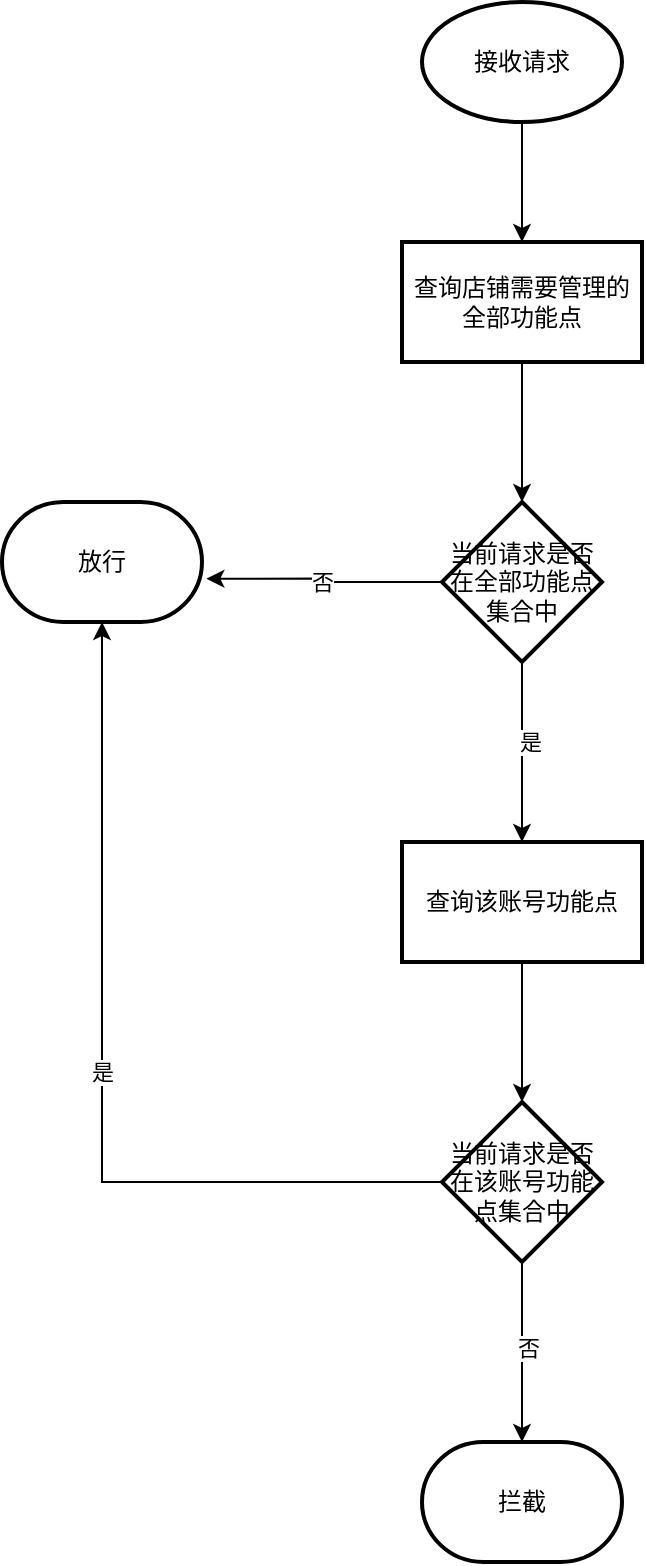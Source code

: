 <mxfile version="20.2.7" type="github">
  <diagram id="prtHgNgQTEPvFCAcTncT" name="Page-1">
    <mxGraphModel dx="811" dy="1188" grid="1" gridSize="10" guides="1" tooltips="1" connect="1" arrows="1" fold="1" page="1" pageScale="1" pageWidth="827" pageHeight="1169" math="0" shadow="0">
      <root>
        <mxCell id="0" />
        <mxCell id="1" parent="0" />
        <mxCell id="p92eHHjYNTa7er7wWZSy-7" value="" style="edgeStyle=orthogonalEdgeStyle;rounded=0;orthogonalLoop=1;jettySize=auto;html=1;" edge="1" parent="1" source="p92eHHjYNTa7er7wWZSy-4" target="p92eHHjYNTa7er7wWZSy-6">
          <mxGeometry relative="1" as="geometry" />
        </mxCell>
        <mxCell id="p92eHHjYNTa7er7wWZSy-4" value="查询店铺需要管理的全部功能点" style="whiteSpace=wrap;html=1;strokeWidth=2;" vertex="1" parent="1">
          <mxGeometry x="260" y="190" width="120" height="60" as="geometry" />
        </mxCell>
        <mxCell id="p92eHHjYNTa7er7wWZSy-9" value="" style="edgeStyle=orthogonalEdgeStyle;rounded=0;orthogonalLoop=1;jettySize=auto;html=1;" edge="1" parent="1" source="p92eHHjYNTa7er7wWZSy-6" target="p92eHHjYNTa7er7wWZSy-8">
          <mxGeometry relative="1" as="geometry" />
        </mxCell>
        <mxCell id="p92eHHjYNTa7er7wWZSy-23" value="是" style="edgeLabel;html=1;align=center;verticalAlign=middle;resizable=0;points=[];" vertex="1" connectable="0" parent="p92eHHjYNTa7er7wWZSy-9">
          <mxGeometry x="-0.125" y="4" relative="1" as="geometry">
            <mxPoint as="offset" />
          </mxGeometry>
        </mxCell>
        <mxCell id="p92eHHjYNTa7er7wWZSy-11" value="否" style="edgeStyle=orthogonalEdgeStyle;rounded=0;orthogonalLoop=1;jettySize=auto;html=1;entryX=1.022;entryY=0.639;entryDx=0;entryDy=0;entryPerimeter=0;" edge="1" parent="1" source="p92eHHjYNTa7er7wWZSy-6" target="p92eHHjYNTa7er7wWZSy-22">
          <mxGeometry relative="1" as="geometry">
            <mxPoint x="220" y="360" as="targetPoint" />
          </mxGeometry>
        </mxCell>
        <mxCell id="p92eHHjYNTa7er7wWZSy-6" value="当前请求是否在全部功能点集合中" style="rhombus;whiteSpace=wrap;html=1;strokeWidth=2;" vertex="1" parent="1">
          <mxGeometry x="280" y="320" width="80" height="80" as="geometry" />
        </mxCell>
        <mxCell id="p92eHHjYNTa7er7wWZSy-13" value="" style="edgeStyle=orthogonalEdgeStyle;rounded=0;orthogonalLoop=1;jettySize=auto;html=1;" edge="1" parent="1" source="p92eHHjYNTa7er7wWZSy-8" target="p92eHHjYNTa7er7wWZSy-12">
          <mxGeometry relative="1" as="geometry" />
        </mxCell>
        <mxCell id="p92eHHjYNTa7er7wWZSy-8" value="查询该账号功能点" style="whiteSpace=wrap;html=1;strokeWidth=2;" vertex="1" parent="1">
          <mxGeometry x="260" y="490" width="120" height="60" as="geometry" />
        </mxCell>
        <mxCell id="p92eHHjYNTa7er7wWZSy-14" value="是" style="edgeStyle=orthogonalEdgeStyle;rounded=0;orthogonalLoop=1;jettySize=auto;html=1;entryX=0.5;entryY=1;entryDx=0;entryDy=0;entryPerimeter=0;" edge="1" parent="1" source="p92eHHjYNTa7er7wWZSy-12" target="p92eHHjYNTa7er7wWZSy-22">
          <mxGeometry relative="1" as="geometry">
            <mxPoint x="160" y="390" as="targetPoint" />
          </mxGeometry>
        </mxCell>
        <mxCell id="p92eHHjYNTa7er7wWZSy-16" value="" style="edgeStyle=orthogonalEdgeStyle;rounded=0;orthogonalLoop=1;jettySize=auto;html=1;" edge="1" parent="1" source="p92eHHjYNTa7er7wWZSy-12">
          <mxGeometry relative="1" as="geometry">
            <mxPoint x="320" y="790" as="targetPoint" />
          </mxGeometry>
        </mxCell>
        <mxCell id="p92eHHjYNTa7er7wWZSy-21" value="否" style="edgeLabel;html=1;align=center;verticalAlign=middle;resizable=0;points=[];" vertex="1" connectable="0" parent="p92eHHjYNTa7er7wWZSy-16">
          <mxGeometry x="-0.055" y="3" relative="1" as="geometry">
            <mxPoint as="offset" />
          </mxGeometry>
        </mxCell>
        <mxCell id="p92eHHjYNTa7er7wWZSy-12" value="当前请求是否在该账号功能点集合中" style="rhombus;whiteSpace=wrap;html=1;strokeWidth=2;" vertex="1" parent="1">
          <mxGeometry x="280" y="620" width="80" height="80" as="geometry" />
        </mxCell>
        <mxCell id="p92eHHjYNTa7er7wWZSy-19" style="edgeStyle=orthogonalEdgeStyle;rounded=0;orthogonalLoop=1;jettySize=auto;html=1;entryX=0.5;entryY=0;entryDx=0;entryDy=0;" edge="1" parent="1" source="p92eHHjYNTa7er7wWZSy-17" target="p92eHHjYNTa7er7wWZSy-4">
          <mxGeometry relative="1" as="geometry" />
        </mxCell>
        <mxCell id="p92eHHjYNTa7er7wWZSy-17" value="接收请求" style="strokeWidth=2;html=1;shape=mxgraph.flowchart.start_1;whiteSpace=wrap;" vertex="1" parent="1">
          <mxGeometry x="270" y="70" width="100" height="60" as="geometry" />
        </mxCell>
        <mxCell id="p92eHHjYNTa7er7wWZSy-20" value="拦截" style="strokeWidth=2;html=1;shape=mxgraph.flowchart.terminator;whiteSpace=wrap;" vertex="1" parent="1">
          <mxGeometry x="270" y="790" width="100" height="60" as="geometry" />
        </mxCell>
        <mxCell id="p92eHHjYNTa7er7wWZSy-22" value="放行" style="strokeWidth=2;html=1;shape=mxgraph.flowchart.terminator;whiteSpace=wrap;" vertex="1" parent="1">
          <mxGeometry x="60" y="320" width="100" height="60" as="geometry" />
        </mxCell>
      </root>
    </mxGraphModel>
  </diagram>
</mxfile>
